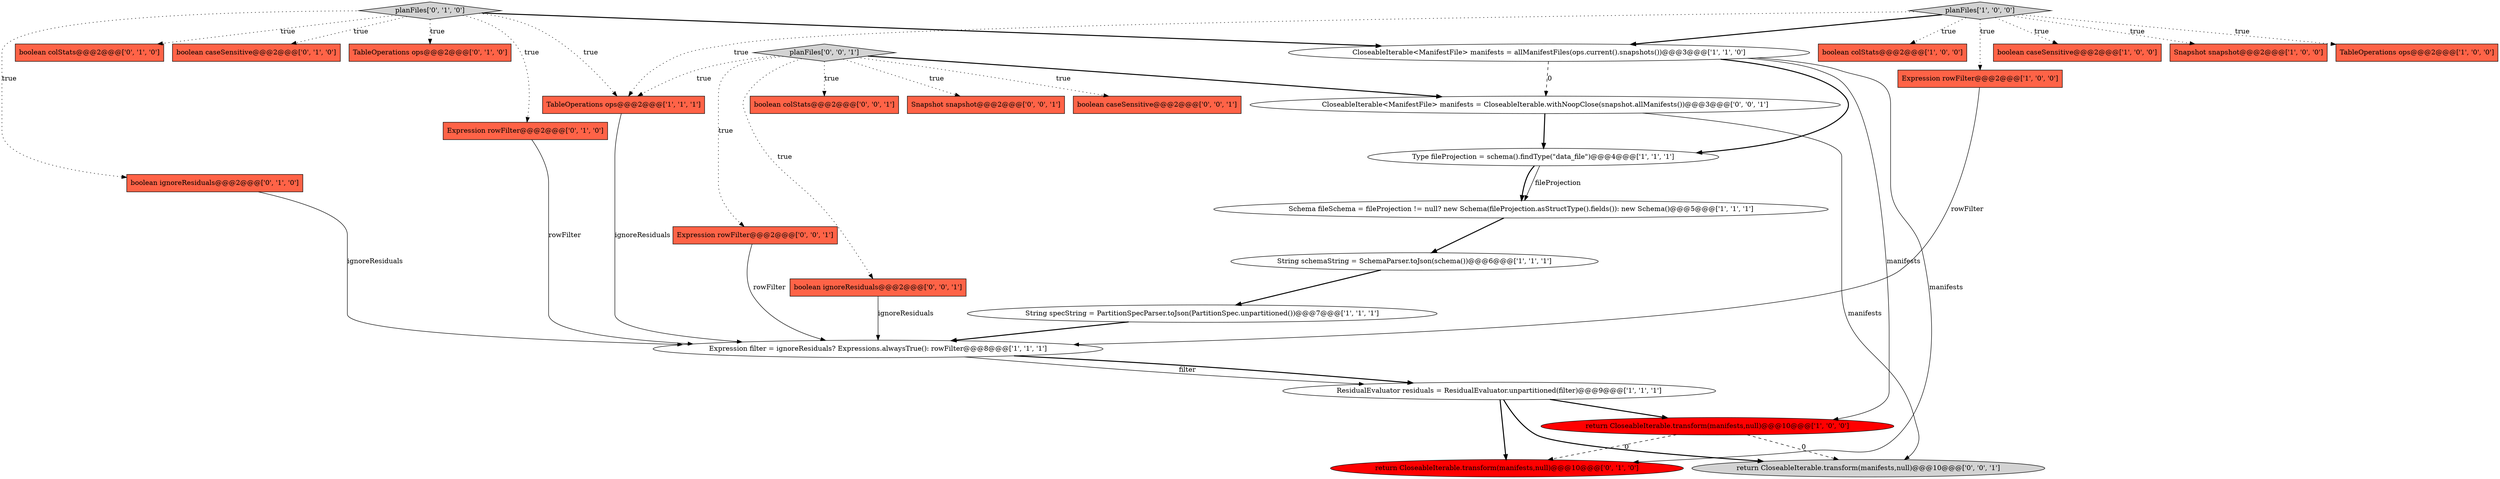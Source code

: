 digraph {
9 [style = filled, label = "String schemaString = SchemaParser.toJson(schema())@@@6@@@['1', '1', '1']", fillcolor = white, shape = ellipse image = "AAA0AAABBB1BBB"];
29 [style = filled, label = "Expression rowFilter@@@2@@@['0', '0', '1']", fillcolor = tomato, shape = box image = "AAA0AAABBB3BBB"];
10 [style = filled, label = "boolean colStats@@@2@@@['1', '0', '0']", fillcolor = tomato, shape = box image = "AAA0AAABBB1BBB"];
11 [style = filled, label = "TableOperations ops@@@2@@@['1', '1', '1']", fillcolor = tomato, shape = box image = "AAA0AAABBB1BBB"];
7 [style = filled, label = "boolean caseSensitive@@@2@@@['1', '0', '0']", fillcolor = tomato, shape = box image = "AAA0AAABBB1BBB"];
24 [style = filled, label = "return CloseableIterable.transform(manifests,null)@@@10@@@['0', '0', '1']", fillcolor = lightgray, shape = ellipse image = "AAA0AAABBB3BBB"];
21 [style = filled, label = "planFiles['0', '1', '0']", fillcolor = lightgray, shape = diamond image = "AAA0AAABBB2BBB"];
2 [style = filled, label = "Expression rowFilter@@@2@@@['1', '0', '0']", fillcolor = tomato, shape = box image = "AAA0AAABBB1BBB"];
18 [style = filled, label = "boolean colStats@@@2@@@['0', '1', '0']", fillcolor = tomato, shape = box image = "AAA0AAABBB2BBB"];
25 [style = filled, label = "boolean colStats@@@2@@@['0', '0', '1']", fillcolor = tomato, shape = box image = "AAA0AAABBB3BBB"];
8 [style = filled, label = "Schema fileSchema = fileProjection != null? new Schema(fileProjection.asStructType().fields()): new Schema()@@@5@@@['1', '1', '1']", fillcolor = white, shape = ellipse image = "AAA0AAABBB1BBB"];
22 [style = filled, label = "planFiles['0', '0', '1']", fillcolor = lightgray, shape = diamond image = "AAA0AAABBB3BBB"];
20 [style = filled, label = "boolean caseSensitive@@@2@@@['0', '1', '0']", fillcolor = tomato, shape = box image = "AAA0AAABBB2BBB"];
27 [style = filled, label = "CloseableIterable<ManifestFile> manifests = CloseableIterable.withNoopClose(snapshot.allManifests())@@@3@@@['0', '0', '1']", fillcolor = white, shape = ellipse image = "AAA0AAABBB3BBB"];
14 [style = filled, label = "String specString = PartitionSpecParser.toJson(PartitionSpec.unpartitioned())@@@7@@@['1', '1', '1']", fillcolor = white, shape = ellipse image = "AAA0AAABBB1BBB"];
6 [style = filled, label = "Snapshot snapshot@@@2@@@['1', '0', '0']", fillcolor = tomato, shape = box image = "AAA0AAABBB1BBB"];
1 [style = filled, label = "return CloseableIterable.transform(manifests,null)@@@10@@@['1', '0', '0']", fillcolor = red, shape = ellipse image = "AAA1AAABBB1BBB"];
16 [style = filled, label = "TableOperations ops@@@2@@@['0', '1', '0']", fillcolor = tomato, shape = box image = "AAA0AAABBB2BBB"];
13 [style = filled, label = "Type fileProjection = schema().findType(\"data_file\")@@@4@@@['1', '1', '1']", fillcolor = white, shape = ellipse image = "AAA0AAABBB1BBB"];
0 [style = filled, label = "TableOperations ops@@@2@@@['1', '0', '0']", fillcolor = tomato, shape = box image = "AAA0AAABBB1BBB"];
19 [style = filled, label = "Expression rowFilter@@@2@@@['0', '1', '0']", fillcolor = tomato, shape = box image = "AAA0AAABBB2BBB"];
17 [style = filled, label = "boolean ignoreResiduals@@@2@@@['0', '1', '0']", fillcolor = tomato, shape = box image = "AAA0AAABBB2BBB"];
23 [style = filled, label = "boolean ignoreResiduals@@@2@@@['0', '0', '1']", fillcolor = tomato, shape = box image = "AAA0AAABBB3BBB"];
26 [style = filled, label = "Snapshot snapshot@@@2@@@['0', '0', '1']", fillcolor = tomato, shape = box image = "AAA0AAABBB3BBB"];
28 [style = filled, label = "boolean caseSensitive@@@2@@@['0', '0', '1']", fillcolor = tomato, shape = box image = "AAA0AAABBB3BBB"];
15 [style = filled, label = "return CloseableIterable.transform(manifests,null)@@@10@@@['0', '1', '0']", fillcolor = red, shape = ellipse image = "AAA1AAABBB2BBB"];
3 [style = filled, label = "CloseableIterable<ManifestFile> manifests = allManifestFiles(ops.current().snapshots())@@@3@@@['1', '1', '0']", fillcolor = white, shape = ellipse image = "AAA0AAABBB1BBB"];
4 [style = filled, label = "ResidualEvaluator residuals = ResidualEvaluator.unpartitioned(filter)@@@9@@@['1', '1', '1']", fillcolor = white, shape = ellipse image = "AAA0AAABBB1BBB"];
5 [style = filled, label = "planFiles['1', '0', '0']", fillcolor = lightgray, shape = diamond image = "AAA0AAABBB1BBB"];
12 [style = filled, label = "Expression filter = ignoreResiduals? Expressions.alwaysTrue(): rowFilter@@@8@@@['1', '1', '1']", fillcolor = white, shape = ellipse image = "AAA0AAABBB1BBB"];
5->3 [style = bold, label=""];
27->13 [style = bold, label=""];
22->29 [style = dotted, label="true"];
4->24 [style = bold, label=""];
21->20 [style = dotted, label="true"];
27->24 [style = solid, label="manifests"];
21->11 [style = dotted, label="true"];
22->23 [style = dotted, label="true"];
21->18 [style = dotted, label="true"];
19->12 [style = solid, label="rowFilter"];
12->4 [style = solid, label="filter"];
17->12 [style = solid, label="ignoreResiduals"];
5->10 [style = dotted, label="true"];
1->15 [style = dashed, label="0"];
3->27 [style = dashed, label="0"];
22->25 [style = dotted, label="true"];
4->15 [style = bold, label=""];
5->6 [style = dotted, label="true"];
22->28 [style = dotted, label="true"];
22->11 [style = dotted, label="true"];
21->17 [style = dotted, label="true"];
5->0 [style = dotted, label="true"];
3->15 [style = solid, label="manifests"];
3->1 [style = solid, label="manifests"];
13->8 [style = solid, label="fileProjection"];
29->12 [style = solid, label="rowFilter"];
5->11 [style = dotted, label="true"];
23->12 [style = solid, label="ignoreResiduals"];
12->4 [style = bold, label=""];
22->27 [style = bold, label=""];
22->26 [style = dotted, label="true"];
5->7 [style = dotted, label="true"];
1->24 [style = dashed, label="0"];
14->12 [style = bold, label=""];
21->19 [style = dotted, label="true"];
8->9 [style = bold, label=""];
9->14 [style = bold, label=""];
3->13 [style = bold, label=""];
4->1 [style = bold, label=""];
21->16 [style = dotted, label="true"];
11->12 [style = solid, label="ignoreResiduals"];
13->8 [style = bold, label=""];
5->2 [style = dotted, label="true"];
21->3 [style = bold, label=""];
2->12 [style = solid, label="rowFilter"];
}
